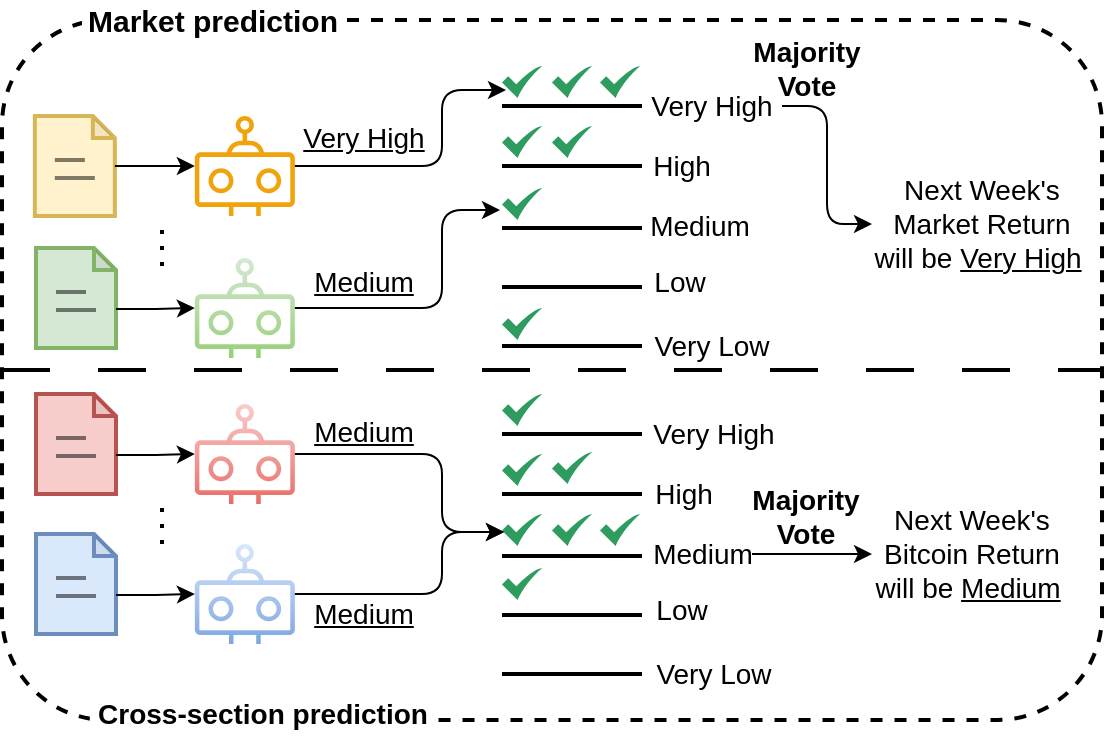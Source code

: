 <mxfile version="23.0.2" type="device">
  <diagram id="nPAHsuBVC_biOXkHt-TI" name="Page-1">
    <mxGraphModel dx="896" dy="633" grid="1" gridSize="10" guides="1" tooltips="1" connect="1" arrows="1" fold="1" page="1" pageScale="1" pageWidth="1400" pageHeight="700" math="0" shadow="0">
      <root>
        <mxCell id="0" />
        <mxCell id="1" parent="0" />
        <mxCell id="hKUZ7SRIVkPXy3vvsNZo-3" value="" style="rounded=1;whiteSpace=wrap;html=1;fillColor=none;strokeWidth=2;dashed=1;" vertex="1" parent="1">
          <mxGeometry x="440" y="150" width="550" height="350" as="geometry" />
        </mxCell>
        <mxCell id="hKUZ7SRIVkPXy3vvsNZo-2" value="" style="sketch=0;outlineConnect=0;fillColor=#f0a30a;strokeColor=#BD7000;dashed=0;verticalLabelPosition=bottom;verticalAlign=top;align=center;html=1;fontSize=14;fontStyle=0;aspect=fixed;pointerEvents=1;shape=mxgraph.aws4.waf_bot;fontColor=#000000;" vertex="1" parent="1">
          <mxGeometry x="536.42" y="198" width="50" height="50" as="geometry" />
        </mxCell>
        <mxCell id="hKUZ7SRIVkPXy3vvsNZo-8" value="" style="group" vertex="1" connectable="0" parent="1">
          <mxGeometry x="456.43" y="198" width="40" height="50" as="geometry" />
        </mxCell>
        <mxCell id="hKUZ7SRIVkPXy3vvsNZo-4" value="" style="shape=note;whiteSpace=wrap;html=1;backgroundOutline=1;darkOpacity=0.05;size=11;strokeWidth=2;fillColor=#fff2cc;strokeColor=#d6b656;fontSize=14;" vertex="1" parent="hKUZ7SRIVkPXy3vvsNZo-8">
          <mxGeometry width="40" height="50" as="geometry" />
        </mxCell>
        <mxCell id="hKUZ7SRIVkPXy3vvsNZo-5" value="" style="group;fontSize=14;" vertex="1" connectable="0" parent="hKUZ7SRIVkPXy3vvsNZo-8">
          <mxGeometry x="10" y="17" width="20" height="28" as="geometry" />
        </mxCell>
        <mxCell id="hKUZ7SRIVkPXy3vvsNZo-6" value="" style="line;strokeWidth=2;html=1;container=0;opacity=50;fontSize=14;" vertex="1" parent="hKUZ7SRIVkPXy3vvsNZo-5">
          <mxGeometry width="15" height="10" as="geometry" />
        </mxCell>
        <mxCell id="hKUZ7SRIVkPXy3vvsNZo-7" value="" style="line;strokeWidth=2;html=1;container=0;opacity=50;fontSize=14;" vertex="1" parent="hKUZ7SRIVkPXy3vvsNZo-5">
          <mxGeometry y="10" width="20" height="8" as="geometry" />
        </mxCell>
        <mxCell id="hKUZ7SRIVkPXy3vvsNZo-9" style="edgeStyle=orthogonalEdgeStyle;rounded=0;orthogonalLoop=1;jettySize=auto;html=1;" edge="1" parent="1" source="hKUZ7SRIVkPXy3vvsNZo-4" target="hKUZ7SRIVkPXy3vvsNZo-2">
          <mxGeometry relative="1" as="geometry" />
        </mxCell>
        <mxCell id="hKUZ7SRIVkPXy3vvsNZo-29" value="" style="group" vertex="1" connectable="0" parent="1">
          <mxGeometry x="457.0" y="264" width="40" height="50" as="geometry" />
        </mxCell>
        <mxCell id="hKUZ7SRIVkPXy3vvsNZo-30" value="" style="shape=note;whiteSpace=wrap;html=1;backgroundOutline=1;darkOpacity=0.05;size=11;strokeWidth=2;fillColor=#d5e8d4;strokeColor=#82b366;fontSize=14;" vertex="1" parent="hKUZ7SRIVkPXy3vvsNZo-29">
          <mxGeometry width="40" height="50" as="geometry" />
        </mxCell>
        <mxCell id="hKUZ7SRIVkPXy3vvsNZo-31" value="" style="group;fontSize=14;" vertex="1" connectable="0" parent="hKUZ7SRIVkPXy3vvsNZo-29">
          <mxGeometry x="10" y="17" width="20" height="28" as="geometry" />
        </mxCell>
        <mxCell id="hKUZ7SRIVkPXy3vvsNZo-32" value="" style="line;strokeWidth=2;html=1;container=0;opacity=50;fontSize=14;" vertex="1" parent="hKUZ7SRIVkPXy3vvsNZo-31">
          <mxGeometry width="15" height="10" as="geometry" />
        </mxCell>
        <mxCell id="hKUZ7SRIVkPXy3vvsNZo-33" value="" style="line;strokeWidth=2;html=1;container=0;opacity=50;fontSize=14;" vertex="1" parent="hKUZ7SRIVkPXy3vvsNZo-31">
          <mxGeometry y="10" width="20" height="8" as="geometry" />
        </mxCell>
        <mxCell id="hKUZ7SRIVkPXy3vvsNZo-34" value="" style="sketch=0;outlineConnect=0;fillColor=#d5e8d4;strokeColor=#82b366;dashed=0;verticalLabelPosition=bottom;verticalAlign=top;align=center;html=1;fontSize=14;fontStyle=0;aspect=fixed;pointerEvents=1;shape=mxgraph.aws4.waf_bot;gradientColor=#97d077;" vertex="1" parent="1">
          <mxGeometry x="536.42" y="269" width="50" height="50" as="geometry" />
        </mxCell>
        <mxCell id="hKUZ7SRIVkPXy3vvsNZo-35" style="edgeStyle=orthogonalEdgeStyle;rounded=0;orthogonalLoop=1;jettySize=auto;html=1;exitX=0;exitY=0;exitDx=40;exitDy=30.5;exitPerimeter=0;" edge="1" parent="1" source="hKUZ7SRIVkPXy3vvsNZo-30" target="hKUZ7SRIVkPXy3vvsNZo-34">
          <mxGeometry relative="1" as="geometry" />
        </mxCell>
        <mxCell id="hKUZ7SRIVkPXy3vvsNZo-36" value="" style="group" vertex="1" connectable="0" parent="1">
          <mxGeometry x="457.0" y="337" width="40" height="50" as="geometry" />
        </mxCell>
        <mxCell id="hKUZ7SRIVkPXy3vvsNZo-37" value="" style="shape=note;whiteSpace=wrap;html=1;backgroundOutline=1;darkOpacity=0.05;size=11;strokeWidth=2;fillColor=#f8cecc;strokeColor=#b85450;fontSize=14;" vertex="1" parent="hKUZ7SRIVkPXy3vvsNZo-36">
          <mxGeometry width="40" height="50" as="geometry" />
        </mxCell>
        <mxCell id="hKUZ7SRIVkPXy3vvsNZo-38" value="" style="group;fontSize=14;" vertex="1" connectable="0" parent="hKUZ7SRIVkPXy3vvsNZo-36">
          <mxGeometry x="10" y="17" width="20" height="28" as="geometry" />
        </mxCell>
        <mxCell id="hKUZ7SRIVkPXy3vvsNZo-39" value="" style="line;strokeWidth=2;html=1;container=0;opacity=50;fontSize=14;" vertex="1" parent="hKUZ7SRIVkPXy3vvsNZo-38">
          <mxGeometry width="15" height="10" as="geometry" />
        </mxCell>
        <mxCell id="hKUZ7SRIVkPXy3vvsNZo-40" value="" style="line;strokeWidth=2;html=1;container=0;opacity=50;fontSize=14;" vertex="1" parent="hKUZ7SRIVkPXy3vvsNZo-38">
          <mxGeometry y="10" width="20" height="8" as="geometry" />
        </mxCell>
        <mxCell id="hKUZ7SRIVkPXy3vvsNZo-41" value="" style="sketch=0;outlineConnect=0;fillColor=#f8cecc;strokeColor=#b85450;dashed=0;verticalLabelPosition=bottom;verticalAlign=top;align=center;html=1;fontSize=14;fontStyle=0;aspect=fixed;pointerEvents=1;shape=mxgraph.aws4.waf_bot;gradientColor=#ea6b66;" vertex="1" parent="1">
          <mxGeometry x="536.42" y="342" width="50" height="50" as="geometry" />
        </mxCell>
        <mxCell id="hKUZ7SRIVkPXy3vvsNZo-42" style="edgeStyle=orthogonalEdgeStyle;rounded=0;orthogonalLoop=1;jettySize=auto;html=1;exitX=0;exitY=0;exitDx=40;exitDy=30.5;exitPerimeter=0;" edge="1" parent="1" source="hKUZ7SRIVkPXy3vvsNZo-37" target="hKUZ7SRIVkPXy3vvsNZo-41">
          <mxGeometry relative="1" as="geometry" />
        </mxCell>
        <mxCell id="hKUZ7SRIVkPXy3vvsNZo-43" value="" style="group" vertex="1" connectable="0" parent="1">
          <mxGeometry x="457.0" y="407" width="40" height="50" as="geometry" />
        </mxCell>
        <mxCell id="hKUZ7SRIVkPXy3vvsNZo-44" value="" style="shape=note;whiteSpace=wrap;html=1;backgroundOutline=1;darkOpacity=0.05;size=11;strokeWidth=2;fillColor=#dae8fc;strokeColor=#6c8ebf;fontSize=14;" vertex="1" parent="hKUZ7SRIVkPXy3vvsNZo-43">
          <mxGeometry width="40" height="50" as="geometry" />
        </mxCell>
        <mxCell id="hKUZ7SRIVkPXy3vvsNZo-45" value="" style="group;fontSize=14;" vertex="1" connectable="0" parent="hKUZ7SRIVkPXy3vvsNZo-43">
          <mxGeometry x="10" y="17" width="20" height="28" as="geometry" />
        </mxCell>
        <mxCell id="hKUZ7SRIVkPXy3vvsNZo-46" value="" style="line;strokeWidth=2;html=1;container=0;opacity=50;fontSize=14;" vertex="1" parent="hKUZ7SRIVkPXy3vvsNZo-45">
          <mxGeometry width="15" height="10" as="geometry" />
        </mxCell>
        <mxCell id="hKUZ7SRIVkPXy3vvsNZo-47" value="" style="line;strokeWidth=2;html=1;container=0;opacity=50;fontSize=14;" vertex="1" parent="hKUZ7SRIVkPXy3vvsNZo-45">
          <mxGeometry y="10" width="20" height="8" as="geometry" />
        </mxCell>
        <mxCell id="hKUZ7SRIVkPXy3vvsNZo-48" value="" style="sketch=0;outlineConnect=0;fillColor=#dae8fc;strokeColor=#6c8ebf;dashed=0;verticalLabelPosition=bottom;verticalAlign=top;align=center;html=1;fontSize=14;fontStyle=0;aspect=fixed;pointerEvents=1;shape=mxgraph.aws4.waf_bot;gradientColor=#7ea6e0;" vertex="1" parent="1">
          <mxGeometry x="536.42" y="412" width="50" height="50" as="geometry" />
        </mxCell>
        <mxCell id="hKUZ7SRIVkPXy3vvsNZo-49" style="edgeStyle=orthogonalEdgeStyle;rounded=0;orthogonalLoop=1;jettySize=auto;html=1;exitX=0;exitY=0;exitDx=40;exitDy=30.5;exitPerimeter=0;" edge="1" parent="1" source="hKUZ7SRIVkPXy3vvsNZo-44" target="hKUZ7SRIVkPXy3vvsNZo-48">
          <mxGeometry relative="1" as="geometry" />
        </mxCell>
        <mxCell id="hKUZ7SRIVkPXy3vvsNZo-52" value="" style="endArrow=none;dashed=1;html=1;dashPattern=1 3;strokeWidth=2;rounded=0;fontSize=14;" edge="1" parent="1">
          <mxGeometry width="50" height="50" relative="1" as="geometry">
            <mxPoint x="520.0" y="273" as="sourcePoint" />
            <mxPoint x="520.0" y="253" as="targetPoint" />
          </mxGeometry>
        </mxCell>
        <mxCell id="hKUZ7SRIVkPXy3vvsNZo-53" value="" style="endArrow=none;dashed=1;html=1;dashPattern=1 3;strokeWidth=2;rounded=0;fontSize=14;" edge="1" parent="1">
          <mxGeometry width="50" height="50" relative="1" as="geometry">
            <mxPoint x="520.0" y="412" as="sourcePoint" />
            <mxPoint x="520.0" y="392" as="targetPoint" />
          </mxGeometry>
        </mxCell>
        <mxCell id="hKUZ7SRIVkPXy3vvsNZo-56" value="" style="endArrow=none;html=1;rounded=0;strokeWidth=2;" edge="1" parent="1">
          <mxGeometry width="50" height="50" relative="1" as="geometry">
            <mxPoint x="690" y="193" as="sourcePoint" />
            <mxPoint x="760" y="193" as="targetPoint" />
          </mxGeometry>
        </mxCell>
        <mxCell id="hKUZ7SRIVkPXy3vvsNZo-57" value="" style="endArrow=none;html=1;rounded=0;strokeWidth=2;" edge="1" parent="1">
          <mxGeometry width="50" height="50" relative="1" as="geometry">
            <mxPoint x="690" y="223" as="sourcePoint" />
            <mxPoint x="760" y="223" as="targetPoint" />
          </mxGeometry>
        </mxCell>
        <mxCell id="hKUZ7SRIVkPXy3vvsNZo-58" value="" style="endArrow=none;html=1;rounded=0;strokeWidth=2;" edge="1" parent="1">
          <mxGeometry width="50" height="50" relative="1" as="geometry">
            <mxPoint x="690" y="254" as="sourcePoint" />
            <mxPoint x="760" y="254" as="targetPoint" />
          </mxGeometry>
        </mxCell>
        <mxCell id="hKUZ7SRIVkPXy3vvsNZo-59" value="" style="endArrow=none;html=1;rounded=0;strokeWidth=2;" edge="1" parent="1">
          <mxGeometry width="50" height="50" relative="1" as="geometry">
            <mxPoint x="690" y="283.5" as="sourcePoint" />
            <mxPoint x="760" y="283.5" as="targetPoint" />
          </mxGeometry>
        </mxCell>
        <mxCell id="hKUZ7SRIVkPXy3vvsNZo-60" value="" style="endArrow=none;html=1;rounded=0;strokeWidth=2;" edge="1" parent="1">
          <mxGeometry width="50" height="50" relative="1" as="geometry">
            <mxPoint x="690" y="313" as="sourcePoint" />
            <mxPoint x="760" y="313" as="targetPoint" />
          </mxGeometry>
        </mxCell>
        <mxCell id="hKUZ7SRIVkPXy3vvsNZo-61" value="" style="endArrow=none;html=1;rounded=0;strokeWidth=2;" edge="1" parent="1">
          <mxGeometry width="50" height="50" relative="1" as="geometry">
            <mxPoint x="690" y="357" as="sourcePoint" />
            <mxPoint x="760" y="357" as="targetPoint" />
          </mxGeometry>
        </mxCell>
        <mxCell id="hKUZ7SRIVkPXy3vvsNZo-62" value="" style="endArrow=none;html=1;rounded=0;strokeWidth=2;" edge="1" parent="1">
          <mxGeometry width="50" height="50" relative="1" as="geometry">
            <mxPoint x="690" y="387" as="sourcePoint" />
            <mxPoint x="760" y="387" as="targetPoint" />
          </mxGeometry>
        </mxCell>
        <mxCell id="hKUZ7SRIVkPXy3vvsNZo-63" value="" style="endArrow=none;html=1;rounded=0;strokeWidth=2;" edge="1" parent="1">
          <mxGeometry width="50" height="50" relative="1" as="geometry">
            <mxPoint x="690" y="418" as="sourcePoint" />
            <mxPoint x="760" y="418" as="targetPoint" />
          </mxGeometry>
        </mxCell>
        <mxCell id="hKUZ7SRIVkPXy3vvsNZo-64" value="" style="endArrow=none;html=1;rounded=0;strokeWidth=2;" edge="1" parent="1">
          <mxGeometry width="50" height="50" relative="1" as="geometry">
            <mxPoint x="690" y="447.5" as="sourcePoint" />
            <mxPoint x="760" y="447.5" as="targetPoint" />
          </mxGeometry>
        </mxCell>
        <mxCell id="hKUZ7SRIVkPXy3vvsNZo-65" value="" style="endArrow=none;html=1;rounded=0;strokeWidth=2;" edge="1" parent="1">
          <mxGeometry width="50" height="50" relative="1" as="geometry">
            <mxPoint x="690" y="477" as="sourcePoint" />
            <mxPoint x="760" y="477" as="targetPoint" />
          </mxGeometry>
        </mxCell>
        <mxCell id="hKUZ7SRIVkPXy3vvsNZo-158" style="edgeStyle=orthogonalEdgeStyle;rounded=1;orthogonalLoop=1;jettySize=auto;html=1;entryX=0;entryY=0.5;entryDx=0;entryDy=0;curved=0;" edge="1" parent="1" source="hKUZ7SRIVkPXy3vvsNZo-66" target="hKUZ7SRIVkPXy3vvsNZo-134">
          <mxGeometry relative="1" as="geometry" />
        </mxCell>
        <mxCell id="hKUZ7SRIVkPXy3vvsNZo-66" value="Very High" style="text;html=1;strokeColor=none;fillColor=none;align=center;verticalAlign=middle;whiteSpace=wrap;rounded=0;fontSize=14;" vertex="1" parent="1">
          <mxGeometry x="760" y="183" width="70" height="20" as="geometry" />
        </mxCell>
        <mxCell id="hKUZ7SRIVkPXy3vvsNZo-67" value="High" style="text;html=1;strokeColor=none;fillColor=none;align=center;verticalAlign=middle;whiteSpace=wrap;rounded=0;fontSize=14;" vertex="1" parent="1">
          <mxGeometry x="760" y="218" width="40" height="10" as="geometry" />
        </mxCell>
        <mxCell id="hKUZ7SRIVkPXy3vvsNZo-68" value="Medium" style="text;html=1;strokeColor=none;fillColor=none;align=center;verticalAlign=middle;whiteSpace=wrap;rounded=0;fontSize=14;" vertex="1" parent="1">
          <mxGeometry x="764" y="248" width="50" height="10" as="geometry" />
        </mxCell>
        <mxCell id="hKUZ7SRIVkPXy3vvsNZo-69" value="Low" style="text;html=1;strokeColor=none;fillColor=none;align=center;verticalAlign=middle;whiteSpace=wrap;rounded=0;fontSize=14;" vertex="1" parent="1">
          <mxGeometry x="759" y="276" width="40" height="10" as="geometry" />
        </mxCell>
        <mxCell id="hKUZ7SRIVkPXy3vvsNZo-70" value="Very Low" style="text;html=1;strokeColor=none;fillColor=none;align=center;verticalAlign=middle;whiteSpace=wrap;rounded=0;fontSize=14;" vertex="1" parent="1">
          <mxGeometry x="760" y="303" width="70" height="20" as="geometry" />
        </mxCell>
        <mxCell id="hKUZ7SRIVkPXy3vvsNZo-71" value="Very High" style="text;html=1;strokeColor=none;fillColor=none;align=center;verticalAlign=middle;whiteSpace=wrap;rounded=0;fontSize=14;" vertex="1" parent="1">
          <mxGeometry x="761" y="347" width="70" height="20" as="geometry" />
        </mxCell>
        <mxCell id="hKUZ7SRIVkPXy3vvsNZo-72" value="High" style="text;html=1;strokeColor=none;fillColor=none;align=center;verticalAlign=middle;whiteSpace=wrap;rounded=0;fontSize=14;" vertex="1" parent="1">
          <mxGeometry x="761" y="382" width="40" height="10" as="geometry" />
        </mxCell>
        <mxCell id="hKUZ7SRIVkPXy3vvsNZo-169" style="edgeStyle=orthogonalEdgeStyle;rounded=1;orthogonalLoop=1;jettySize=auto;html=1;entryX=0;entryY=0.5;entryDx=0;entryDy=0;curved=0;" edge="1" parent="1" source="hKUZ7SRIVkPXy3vvsNZo-73" target="hKUZ7SRIVkPXy3vvsNZo-133">
          <mxGeometry relative="1" as="geometry" />
        </mxCell>
        <mxCell id="hKUZ7SRIVkPXy3vvsNZo-73" value="Medium" style="text;html=1;strokeColor=none;fillColor=none;align=center;verticalAlign=middle;whiteSpace=wrap;rounded=0;fontSize=14;" vertex="1" parent="1">
          <mxGeometry x="766" y="412" width="49" height="10" as="geometry" />
        </mxCell>
        <mxCell id="hKUZ7SRIVkPXy3vvsNZo-74" value="Low" style="text;html=1;strokeColor=none;fillColor=none;align=center;verticalAlign=middle;whiteSpace=wrap;rounded=0;fontSize=14;" vertex="1" parent="1">
          <mxGeometry x="760" y="440" width="40" height="10" as="geometry" />
        </mxCell>
        <mxCell id="hKUZ7SRIVkPXy3vvsNZo-75" value="Very Low" style="text;html=1;strokeColor=none;fillColor=none;align=center;verticalAlign=middle;whiteSpace=wrap;rounded=0;fontSize=14;" vertex="1" parent="1">
          <mxGeometry x="761" y="467" width="70" height="20" as="geometry" />
        </mxCell>
        <mxCell id="hKUZ7SRIVkPXy3vvsNZo-128" value="Market prediction" style="text;html=1;strokeColor=none;fillColor=default;align=center;verticalAlign=middle;whiteSpace=wrap;rounded=0;fontSize=15;fontStyle=1" vertex="1" parent="1">
          <mxGeometry x="480.0" y="140" width="131.18" height="20" as="geometry" />
        </mxCell>
        <mxCell id="hKUZ7SRIVkPXy3vvsNZo-129" value="Cross-section prediction" style="text;html=1;strokeColor=none;fillColor=default;align=center;verticalAlign=middle;whiteSpace=wrap;rounded=0;fontSize=14;fontStyle=1" vertex="1" parent="1">
          <mxGeometry x="483.91" y="487" width="172.51" height="20" as="geometry" />
        </mxCell>
        <mxCell id="hKUZ7SRIVkPXy3vvsNZo-133" value="Next Week&#39;s Bitcoin Return will be&amp;nbsp;&lt;u&gt;Medium&lt;/u&gt;&amp;nbsp;" style="text;html=1;strokeColor=none;fillColor=none;align=center;verticalAlign=middle;whiteSpace=wrap;rounded=0;fontSize=14;" vertex="1" parent="1">
          <mxGeometry x="875" y="388.5" width="100" height="57" as="geometry" />
        </mxCell>
        <mxCell id="hKUZ7SRIVkPXy3vvsNZo-134" value="Next Week&#39;s Market Return will be&amp;nbsp;&lt;u&gt;Very High&lt;/u&gt;&amp;nbsp;" style="text;html=1;strokeColor=none;fillColor=none;align=center;verticalAlign=middle;whiteSpace=wrap;rounded=0;fontSize=14;" vertex="1" parent="1">
          <mxGeometry x="875" y="228" width="110" height="48" as="geometry" />
        </mxCell>
        <mxCell id="hKUZ7SRIVkPXy3vvsNZo-140" value="" style="endArrow=none;dashed=1;html=1;strokeWidth=2;rounded=0;dashPattern=12 12;entryX=1;entryY=0.5;entryDx=0;entryDy=0;exitX=0;exitY=0.5;exitDx=0;exitDy=0;" edge="1" parent="1" source="hKUZ7SRIVkPXy3vvsNZo-3" target="hKUZ7SRIVkPXy3vvsNZo-3">
          <mxGeometry width="50" height="50" relative="1" as="geometry">
            <mxPoint x="550" y="330" as="sourcePoint" />
            <mxPoint x="870" y="330" as="targetPoint" />
          </mxGeometry>
        </mxCell>
        <mxCell id="hKUZ7SRIVkPXy3vvsNZo-143" value="" style="sketch=0;html=1;aspect=fixed;strokeColor=none;shadow=0;align=center;fillColor=#2D9C5E;verticalAlign=top;labelPosition=center;verticalLabelPosition=bottom;shape=mxgraph.gcp2.check" vertex="1" parent="1">
          <mxGeometry x="690" y="173" width="20" height="16" as="geometry" />
        </mxCell>
        <mxCell id="hKUZ7SRIVkPXy3vvsNZo-145" value="" style="sketch=0;html=1;aspect=fixed;strokeColor=none;shadow=0;align=center;fillColor=#2D9C5E;verticalAlign=top;labelPosition=center;verticalLabelPosition=bottom;shape=mxgraph.gcp2.check" vertex="1" parent="1">
          <mxGeometry x="715" y="173" width="20" height="16" as="geometry" />
        </mxCell>
        <mxCell id="hKUZ7SRIVkPXy3vvsNZo-146" value="" style="sketch=0;html=1;aspect=fixed;strokeColor=none;shadow=0;align=center;fillColor=#2D9C5E;verticalAlign=top;labelPosition=center;verticalLabelPosition=bottom;shape=mxgraph.gcp2.check" vertex="1" parent="1">
          <mxGeometry x="739" y="173" width="20" height="16" as="geometry" />
        </mxCell>
        <mxCell id="hKUZ7SRIVkPXy3vvsNZo-149" value="" style="sketch=0;html=1;aspect=fixed;strokeColor=none;shadow=0;align=center;fillColor=#2D9C5E;verticalAlign=top;labelPosition=center;verticalLabelPosition=bottom;shape=mxgraph.gcp2.check" vertex="1" parent="1">
          <mxGeometry x="690" y="203" width="20" height="16" as="geometry" />
        </mxCell>
        <mxCell id="hKUZ7SRIVkPXy3vvsNZo-150" value="" style="sketch=0;html=1;aspect=fixed;strokeColor=none;shadow=0;align=center;fillColor=#2D9C5E;verticalAlign=top;labelPosition=center;verticalLabelPosition=bottom;shape=mxgraph.gcp2.check" vertex="1" parent="1">
          <mxGeometry x="715" y="203" width="20" height="16" as="geometry" />
        </mxCell>
        <mxCell id="hKUZ7SRIVkPXy3vvsNZo-151" value="" style="sketch=0;html=1;aspect=fixed;strokeColor=none;shadow=0;align=center;fillColor=#2D9C5E;verticalAlign=top;labelPosition=center;verticalLabelPosition=bottom;shape=mxgraph.gcp2.check" vertex="1" parent="1">
          <mxGeometry x="690" y="234" width="20" height="16" as="geometry" />
        </mxCell>
        <mxCell id="hKUZ7SRIVkPXy3vvsNZo-152" value="" style="sketch=0;html=1;aspect=fixed;strokeColor=none;shadow=0;align=center;fillColor=#2D9C5E;verticalAlign=top;labelPosition=center;verticalLabelPosition=bottom;shape=mxgraph.gcp2.check" vertex="1" parent="1">
          <mxGeometry x="690" y="294" width="20" height="16" as="geometry" />
        </mxCell>
        <mxCell id="hKUZ7SRIVkPXy3vvsNZo-153" style="edgeStyle=orthogonalEdgeStyle;rounded=1;orthogonalLoop=1;jettySize=auto;html=1;entryX=0.1;entryY=0.75;entryDx=0;entryDy=0;entryPerimeter=0;curved=0;" edge="1" parent="1" source="hKUZ7SRIVkPXy3vvsNZo-2" target="hKUZ7SRIVkPXy3vvsNZo-143">
          <mxGeometry relative="1" as="geometry">
            <Array as="points">
              <mxPoint x="660" y="223" />
              <mxPoint x="660" y="185" />
            </Array>
          </mxGeometry>
        </mxCell>
        <mxCell id="hKUZ7SRIVkPXy3vvsNZo-154" style="edgeStyle=orthogonalEdgeStyle;rounded=1;orthogonalLoop=1;jettySize=auto;html=1;entryX=-0.05;entryY=0.688;entryDx=0;entryDy=0;entryPerimeter=0;curved=0;" edge="1" parent="1" source="hKUZ7SRIVkPXy3vvsNZo-34" target="hKUZ7SRIVkPXy3vvsNZo-151">
          <mxGeometry relative="1" as="geometry">
            <Array as="points">
              <mxPoint x="660" y="294" />
              <mxPoint x="660" y="245" />
            </Array>
          </mxGeometry>
        </mxCell>
        <mxCell id="hKUZ7SRIVkPXy3vvsNZo-160" value="" style="sketch=0;html=1;aspect=fixed;strokeColor=none;shadow=0;align=center;fillColor=#2D9C5E;verticalAlign=top;labelPosition=center;verticalLabelPosition=bottom;shape=mxgraph.gcp2.check" vertex="1" parent="1">
          <mxGeometry x="690" y="337" width="20" height="16" as="geometry" />
        </mxCell>
        <mxCell id="hKUZ7SRIVkPXy3vvsNZo-161" value="" style="sketch=0;html=1;aspect=fixed;strokeColor=none;shadow=0;align=center;fillColor=#2D9C5E;verticalAlign=top;labelPosition=center;verticalLabelPosition=bottom;shape=mxgraph.gcp2.check" vertex="1" parent="1">
          <mxGeometry x="690" y="367" width="20" height="16" as="geometry" />
        </mxCell>
        <mxCell id="hKUZ7SRIVkPXy3vvsNZo-162" value="" style="sketch=0;html=1;aspect=fixed;strokeColor=none;shadow=0;align=center;fillColor=#2D9C5E;verticalAlign=top;labelPosition=center;verticalLabelPosition=bottom;shape=mxgraph.gcp2.check" vertex="1" parent="1">
          <mxGeometry x="715" y="366" width="20" height="16" as="geometry" />
        </mxCell>
        <mxCell id="hKUZ7SRIVkPXy3vvsNZo-163" value="" style="sketch=0;html=1;aspect=fixed;strokeColor=none;shadow=0;align=center;fillColor=#2D9C5E;verticalAlign=top;labelPosition=center;verticalLabelPosition=bottom;shape=mxgraph.gcp2.check" vertex="1" parent="1">
          <mxGeometry x="690" y="397" width="20" height="16" as="geometry" />
        </mxCell>
        <mxCell id="hKUZ7SRIVkPXy3vvsNZo-164" value="" style="sketch=0;html=1;aspect=fixed;strokeColor=none;shadow=0;align=center;fillColor=#2D9C5E;verticalAlign=top;labelPosition=center;verticalLabelPosition=bottom;shape=mxgraph.gcp2.check" vertex="1" parent="1">
          <mxGeometry x="715" y="397" width="20" height="16" as="geometry" />
        </mxCell>
        <mxCell id="hKUZ7SRIVkPXy3vvsNZo-165" value="" style="sketch=0;html=1;aspect=fixed;strokeColor=none;shadow=0;align=center;fillColor=#2D9C5E;verticalAlign=top;labelPosition=center;verticalLabelPosition=bottom;shape=mxgraph.gcp2.check" vertex="1" parent="1">
          <mxGeometry x="739" y="397" width="20" height="16" as="geometry" />
        </mxCell>
        <mxCell id="hKUZ7SRIVkPXy3vvsNZo-166" value="" style="sketch=0;html=1;aspect=fixed;strokeColor=none;shadow=0;align=center;fillColor=#2D9C5E;verticalAlign=top;labelPosition=center;verticalLabelPosition=bottom;shape=mxgraph.gcp2.check" vertex="1" parent="1">
          <mxGeometry x="690" y="424" width="20" height="16" as="geometry" />
        </mxCell>
        <mxCell id="hKUZ7SRIVkPXy3vvsNZo-167" style="edgeStyle=orthogonalEdgeStyle;rounded=1;orthogonalLoop=1;jettySize=auto;html=1;entryX=0.05;entryY=0.563;entryDx=0;entryDy=0;entryPerimeter=0;curved=0;" edge="1" parent="1" source="hKUZ7SRIVkPXy3vvsNZo-41" target="hKUZ7SRIVkPXy3vvsNZo-163">
          <mxGeometry relative="1" as="geometry">
            <Array as="points">
              <mxPoint x="660" y="367" />
              <mxPoint x="660" y="406" />
            </Array>
          </mxGeometry>
        </mxCell>
        <mxCell id="hKUZ7SRIVkPXy3vvsNZo-168" style="edgeStyle=orthogonalEdgeStyle;rounded=1;orthogonalLoop=1;jettySize=auto;html=1;entryX=0.05;entryY=0.563;entryDx=0;entryDy=0;entryPerimeter=0;curved=0;" edge="1" parent="1" source="hKUZ7SRIVkPXy3vvsNZo-48" target="hKUZ7SRIVkPXy3vvsNZo-163">
          <mxGeometry relative="1" as="geometry">
            <Array as="points">
              <mxPoint x="660" y="437" />
              <mxPoint x="660" y="406" />
            </Array>
          </mxGeometry>
        </mxCell>
        <mxCell id="hKUZ7SRIVkPXy3vvsNZo-174" value="Majority Vote" style="text;html=1;strokeColor=none;fillColor=none;align=center;verticalAlign=middle;whiteSpace=wrap;rounded=0;fontSize=14;fontStyle=1" vertex="1" parent="1">
          <mxGeometry x="806.5" y="165" width="71" height="18" as="geometry" />
        </mxCell>
        <mxCell id="hKUZ7SRIVkPXy3vvsNZo-176" value="Very High" style="text;html=1;strokeColor=none;fillColor=none;align=center;verticalAlign=middle;whiteSpace=wrap;rounded=0;fontSize=14;fontStyle=4" vertex="1" parent="1">
          <mxGeometry x="586.42" y="199" width="70" height="20" as="geometry" />
        </mxCell>
        <mxCell id="hKUZ7SRIVkPXy3vvsNZo-177" value="Medium" style="text;html=1;strokeColor=none;fillColor=none;align=center;verticalAlign=middle;whiteSpace=wrap;rounded=0;fontSize=14;fontStyle=4" vertex="1" parent="1">
          <mxGeometry x="586.42" y="271" width="70" height="20" as="geometry" />
        </mxCell>
        <mxCell id="hKUZ7SRIVkPXy3vvsNZo-178" value="Medium" style="text;html=1;strokeColor=none;fillColor=none;align=center;verticalAlign=middle;whiteSpace=wrap;rounded=0;fontSize=14;fontStyle=4" vertex="1" parent="1">
          <mxGeometry x="586.42" y="346" width="70" height="20" as="geometry" />
        </mxCell>
        <mxCell id="hKUZ7SRIVkPXy3vvsNZo-179" value="Medium" style="text;html=1;strokeColor=none;fillColor=none;align=center;verticalAlign=middle;whiteSpace=wrap;rounded=0;fontSize=14;fontStyle=4" vertex="1" parent="1">
          <mxGeometry x="586.42" y="437" width="70" height="20" as="geometry" />
        </mxCell>
        <mxCell id="hKUZ7SRIVkPXy3vvsNZo-180" value="Majority Vote" style="text;html=1;strokeColor=none;fillColor=none;align=center;verticalAlign=middle;whiteSpace=wrap;rounded=0;fontSize=14;fontStyle=1" vertex="1" parent="1">
          <mxGeometry x="809" y="388.5" width="66" height="18" as="geometry" />
        </mxCell>
      </root>
    </mxGraphModel>
  </diagram>
</mxfile>
